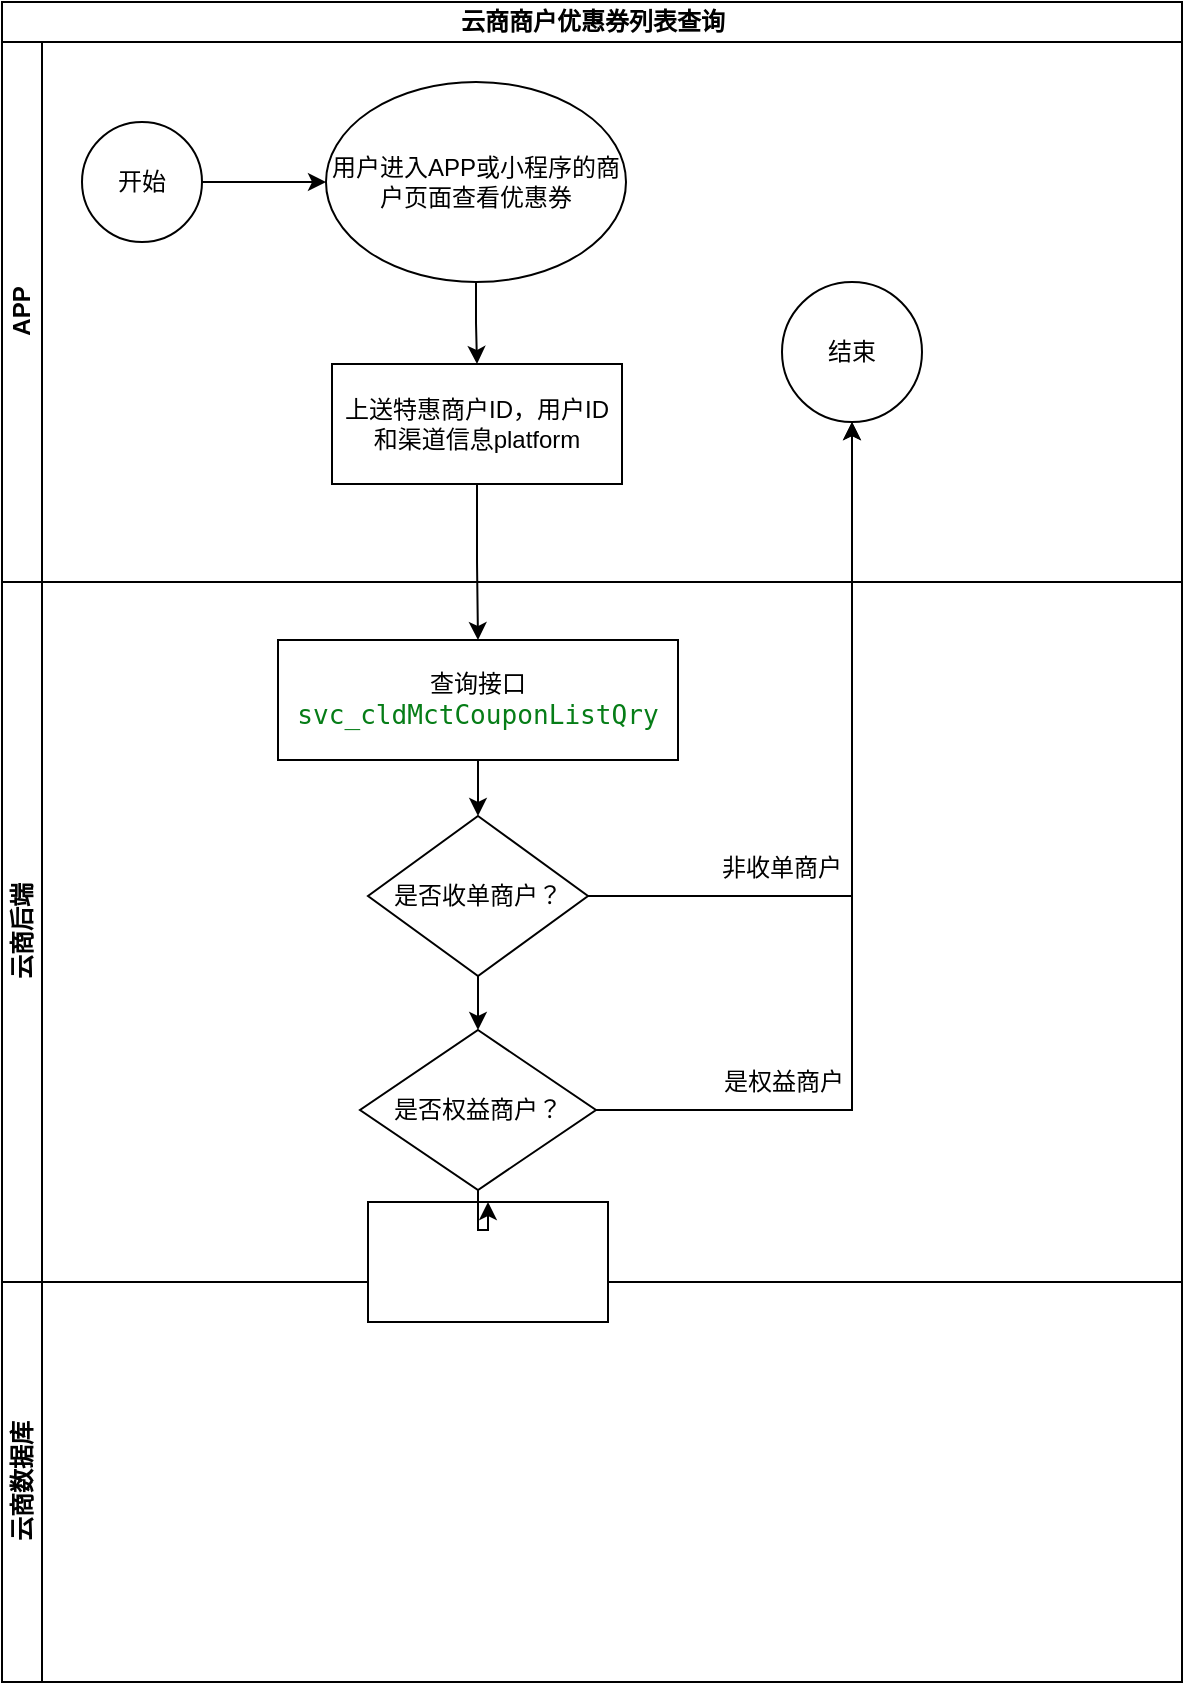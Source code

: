 <mxfile version="14.7.6" type="github">
  <diagram id="yXa4bOZShTcNz8GaYiva" name="Page-1">
    <mxGraphModel dx="838" dy="595" grid="1" gridSize="10" guides="1" tooltips="1" connect="1" arrows="1" fold="1" page="1" pageScale="1" pageWidth="850" pageHeight="1100" math="0" shadow="0">
      <root>
        <mxCell id="0" />
        <mxCell id="1" parent="0" />
        <mxCell id="cFWJ1XPD0mTC4XtqGad4-12" value="云商商户优惠券列表查询" style="swimlane;html=1;childLayout=stackLayout;resizeParent=1;resizeParentMax=0;horizontal=1;startSize=20;horizontalStack=0;" vertex="1" parent="1">
          <mxGeometry x="150" y="50" width="590" height="840" as="geometry" />
        </mxCell>
        <mxCell id="cFWJ1XPD0mTC4XtqGad4-13" value="APP" style="swimlane;html=1;startSize=20;horizontal=0;" vertex="1" parent="cFWJ1XPD0mTC4XtqGad4-12">
          <mxGeometry y="20" width="590" height="270" as="geometry" />
        </mxCell>
        <mxCell id="cFWJ1XPD0mTC4XtqGad4-19" value="开始" style="ellipse;whiteSpace=wrap;html=1;aspect=fixed;" vertex="1" parent="cFWJ1XPD0mTC4XtqGad4-13">
          <mxGeometry x="40" y="40" width="60" height="60" as="geometry" />
        </mxCell>
        <mxCell id="cFWJ1XPD0mTC4XtqGad4-22" value="上送特惠商户ID，用户ID和渠道信息platform" style="whiteSpace=wrap;html=1;" vertex="1" parent="cFWJ1XPD0mTC4XtqGad4-13">
          <mxGeometry x="165" y="161" width="145" height="60" as="geometry" />
        </mxCell>
        <mxCell id="cFWJ1XPD0mTC4XtqGad4-30" value="结束" style="ellipse;whiteSpace=wrap;html=1;aspect=fixed;" vertex="1" parent="cFWJ1XPD0mTC4XtqGad4-13">
          <mxGeometry x="390" y="120" width="70" height="70" as="geometry" />
        </mxCell>
        <mxCell id="cFWJ1XPD0mTC4XtqGad4-31" style="edgeStyle=orthogonalEdgeStyle;rounded=0;orthogonalLoop=1;jettySize=auto;html=1;exitX=0.5;exitY=1;exitDx=0;exitDy=0;" edge="1" parent="cFWJ1XPD0mTC4XtqGad4-13" source="cFWJ1XPD0mTC4XtqGad4-30" target="cFWJ1XPD0mTC4XtqGad4-30">
          <mxGeometry relative="1" as="geometry" />
        </mxCell>
        <mxCell id="cFWJ1XPD0mTC4XtqGad4-16" value="云商后端" style="swimlane;html=1;startSize=20;horizontal=0;" vertex="1" parent="cFWJ1XPD0mTC4XtqGad4-12">
          <mxGeometry y="290" width="590" height="350" as="geometry" />
        </mxCell>
        <mxCell id="cFWJ1XPD0mTC4XtqGad4-24" value="查询接口&lt;span style=&quot;color: rgb(6 , 125 , 23) ; background-color: rgb(255 , 255 , 255) ; font-family: &amp;#34;jetbrains mono&amp;#34; , monospace ; font-size: 9.8pt&quot;&gt;svc_cldMctCouponListQry&lt;/span&gt;" style="whiteSpace=wrap;html=1;" vertex="1" parent="cFWJ1XPD0mTC4XtqGad4-16">
          <mxGeometry x="138" y="29" width="200" height="60" as="geometry" />
        </mxCell>
        <mxCell id="cFWJ1XPD0mTC4XtqGad4-26" value="是否收单商户？" style="rhombus;whiteSpace=wrap;html=1;" vertex="1" parent="cFWJ1XPD0mTC4XtqGad4-16">
          <mxGeometry x="183" y="117" width="110" height="80" as="geometry" />
        </mxCell>
        <mxCell id="cFWJ1XPD0mTC4XtqGad4-27" value="" style="edgeStyle=orthogonalEdgeStyle;rounded=0;orthogonalLoop=1;jettySize=auto;html=1;" edge="1" parent="cFWJ1XPD0mTC4XtqGad4-16" source="cFWJ1XPD0mTC4XtqGad4-24" target="cFWJ1XPD0mTC4XtqGad4-26">
          <mxGeometry relative="1" as="geometry" />
        </mxCell>
        <mxCell id="cFWJ1XPD0mTC4XtqGad4-35" value="非收单商户" style="text;html=1;strokeColor=none;fillColor=none;align=center;verticalAlign=middle;whiteSpace=wrap;rounded=0;" vertex="1" parent="cFWJ1XPD0mTC4XtqGad4-16">
          <mxGeometry x="355" y="133" width="70" height="20" as="geometry" />
        </mxCell>
        <mxCell id="cFWJ1XPD0mTC4XtqGad4-37" value="是权益商户" style="text;html=1;strokeColor=none;fillColor=none;align=center;verticalAlign=middle;whiteSpace=wrap;rounded=0;" vertex="1" parent="cFWJ1XPD0mTC4XtqGad4-16">
          <mxGeometry x="360" y="240" width="62" height="20" as="geometry" />
        </mxCell>
        <mxCell id="cFWJ1XPD0mTC4XtqGad4-25" value="" style="edgeStyle=orthogonalEdgeStyle;rounded=0;orthogonalLoop=1;jettySize=auto;html=1;" edge="1" parent="cFWJ1XPD0mTC4XtqGad4-12" source="cFWJ1XPD0mTC4XtqGad4-22" target="cFWJ1XPD0mTC4XtqGad4-24">
          <mxGeometry relative="1" as="geometry" />
        </mxCell>
        <mxCell id="cFWJ1XPD0mTC4XtqGad4-32" style="edgeStyle=orthogonalEdgeStyle;rounded=0;orthogonalLoop=1;jettySize=auto;html=1;entryX=0.5;entryY=1;entryDx=0;entryDy=0;" edge="1" parent="cFWJ1XPD0mTC4XtqGad4-12" source="cFWJ1XPD0mTC4XtqGad4-26" target="cFWJ1XPD0mTC4XtqGad4-30">
          <mxGeometry relative="1" as="geometry" />
        </mxCell>
        <mxCell id="cFWJ1XPD0mTC4XtqGad4-14" value="云商数据库" style="swimlane;html=1;startSize=20;horizontal=0;" vertex="1" parent="cFWJ1XPD0mTC4XtqGad4-12">
          <mxGeometry y="640" width="590" height="200" as="geometry" />
        </mxCell>
        <mxCell id="cFWJ1XPD0mTC4XtqGad4-38" value="" style="whiteSpace=wrap;html=1;" vertex="1" parent="cFWJ1XPD0mTC4XtqGad4-14">
          <mxGeometry x="183" y="-40" width="120" height="60" as="geometry" />
        </mxCell>
        <mxCell id="cFWJ1XPD0mTC4XtqGad4-23" value="" style="edgeStyle=orthogonalEdgeStyle;rounded=0;orthogonalLoop=1;jettySize=auto;html=1;" edge="1" parent="1" source="cFWJ1XPD0mTC4XtqGad4-20" target="cFWJ1XPD0mTC4XtqGad4-22">
          <mxGeometry relative="1" as="geometry" />
        </mxCell>
        <mxCell id="cFWJ1XPD0mTC4XtqGad4-20" value="用户进入APP或小程序的商户页面查看优惠券" style="ellipse;whiteSpace=wrap;html=1;" vertex="1" parent="1">
          <mxGeometry x="312" y="90" width="150" height="100" as="geometry" />
        </mxCell>
        <mxCell id="cFWJ1XPD0mTC4XtqGad4-21" value="" style="edgeStyle=orthogonalEdgeStyle;rounded=0;orthogonalLoop=1;jettySize=auto;html=1;" edge="1" parent="1" source="cFWJ1XPD0mTC4XtqGad4-19" target="cFWJ1XPD0mTC4XtqGad4-20">
          <mxGeometry relative="1" as="geometry" />
        </mxCell>
        <mxCell id="cFWJ1XPD0mTC4XtqGad4-36" style="edgeStyle=orthogonalEdgeStyle;rounded=0;orthogonalLoop=1;jettySize=auto;html=1;entryX=0.5;entryY=1;entryDx=0;entryDy=0;" edge="1" parent="1" source="cFWJ1XPD0mTC4XtqGad4-28" target="cFWJ1XPD0mTC4XtqGad4-30">
          <mxGeometry relative="1" as="geometry" />
        </mxCell>
        <mxCell id="cFWJ1XPD0mTC4XtqGad4-39" value="" style="edgeStyle=orthogonalEdgeStyle;rounded=0;orthogonalLoop=1;jettySize=auto;html=1;" edge="1" parent="1" source="cFWJ1XPD0mTC4XtqGad4-28" target="cFWJ1XPD0mTC4XtqGad4-38">
          <mxGeometry relative="1" as="geometry" />
        </mxCell>
        <mxCell id="cFWJ1XPD0mTC4XtqGad4-28" value="是否权益商户？" style="rhombus;whiteSpace=wrap;html=1;" vertex="1" parent="1">
          <mxGeometry x="329" y="564" width="118" height="80" as="geometry" />
        </mxCell>
        <mxCell id="cFWJ1XPD0mTC4XtqGad4-29" value="" style="edgeStyle=orthogonalEdgeStyle;rounded=0;orthogonalLoop=1;jettySize=auto;html=1;" edge="1" parent="1" source="cFWJ1XPD0mTC4XtqGad4-26" target="cFWJ1XPD0mTC4XtqGad4-28">
          <mxGeometry relative="1" as="geometry" />
        </mxCell>
      </root>
    </mxGraphModel>
  </diagram>
</mxfile>
